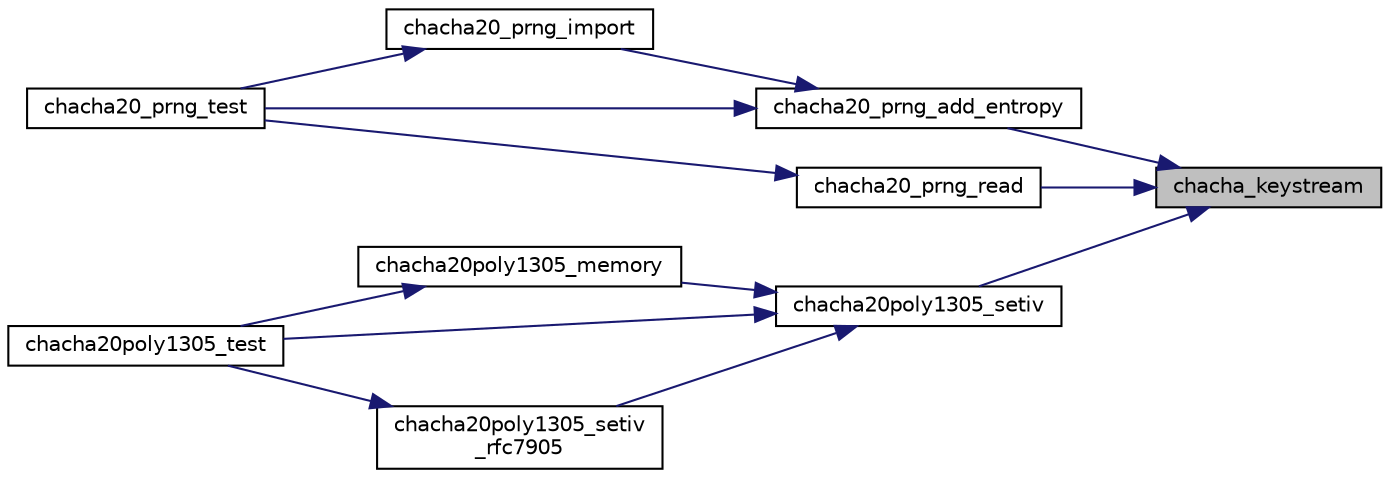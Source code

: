 digraph "chacha_keystream"
{
 // LATEX_PDF_SIZE
  edge [fontname="Helvetica",fontsize="10",labelfontname="Helvetica",labelfontsize="10"];
  node [fontname="Helvetica",fontsize="10",shape=record];
  rankdir="RL";
  Node6 [label="chacha_keystream",height=0.2,width=0.4,color="black", fillcolor="grey75", style="filled", fontcolor="black",tooltip="Generate a stream of random bytes via ChaCha."];
  Node6 -> Node7 [dir="back",color="midnightblue",fontsize="10",style="solid"];
  Node7 [label="chacha20_prng_add_entropy",height=0.2,width=0.4,color="black", fillcolor="white", style="filled",URL="$chacha20_8c.html#ae75ffa7e5ccf945ae352f106fb3b3f13",tooltip="Add entropy to the PRNG state."];
  Node7 -> Node8 [dir="back",color="midnightblue",fontsize="10",style="solid"];
  Node8 [label="chacha20_prng_import",height=0.2,width=0.4,color="black", fillcolor="white", style="filled",URL="$chacha20_8c.html#aec1d8ebf9e796fe1223995e48d665a92",tooltip="Import a PRNG state."];
  Node8 -> Node9 [dir="back",color="midnightblue",fontsize="10",style="solid"];
  Node9 [label="chacha20_prng_test",height=0.2,width=0.4,color="black", fillcolor="white", style="filled",URL="$chacha20_8c.html#a1c178a6f1b7255371d3340913c29b64a",tooltip="PRNG self-test."];
  Node7 -> Node9 [dir="back",color="midnightblue",fontsize="10",style="solid"];
  Node6 -> Node10 [dir="back",color="midnightblue",fontsize="10",style="solid"];
  Node10 [label="chacha20_prng_read",height=0.2,width=0.4,color="black", fillcolor="white", style="filled",URL="$chacha20_8c.html#a5adfff638ebc7c30cd3840ddd6807c30",tooltip="Read from the PRNG."];
  Node10 -> Node9 [dir="back",color="midnightblue",fontsize="10",style="solid"];
  Node6 -> Node11 [dir="back",color="midnightblue",fontsize="10",style="solid"];
  Node11 [label="chacha20poly1305_setiv",height=0.2,width=0.4,color="black", fillcolor="white", style="filled",URL="$chacha20poly1305__setiv_8c.html#aec694a7406b22a534da1706070e98907",tooltip="Set IV + counter data to the ChaCha20Poly1305 state and reset the context."];
  Node11 -> Node12 [dir="back",color="midnightblue",fontsize="10",style="solid"];
  Node12 [label="chacha20poly1305_memory",height=0.2,width=0.4,color="black", fillcolor="white", style="filled",URL="$chacha20poly1305__memory_8c.html#a1ad9f37fe4a4ac32fad1a1ab97f99d30",tooltip="Process an entire GCM packet in one call."];
  Node12 -> Node13 [dir="back",color="midnightblue",fontsize="10",style="solid"];
  Node13 [label="chacha20poly1305_test",height=0.2,width=0.4,color="black", fillcolor="white", style="filled",URL="$chacha20poly1305__test_8c.html#a3ed16a3fd7fc440bc9137936ddb99793",tooltip=" "];
  Node11 -> Node14 [dir="back",color="midnightblue",fontsize="10",style="solid"];
  Node14 [label="chacha20poly1305_setiv\l_rfc7905",height=0.2,width=0.4,color="black", fillcolor="white", style="filled",URL="$chacha20poly1305__setiv__rfc7905_8c.html#aa113643ea24d7f6a06a993ef52eef37b",tooltip="Set IV + counter data (with RFC7905-magic) to the ChaCha20Poly1305 state and reset the context."];
  Node14 -> Node13 [dir="back",color="midnightblue",fontsize="10",style="solid"];
  Node11 -> Node13 [dir="back",color="midnightblue",fontsize="10",style="solid"];
}
